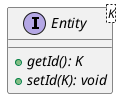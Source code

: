 @startuml

    interface Entity<K> {
        {abstract} +getId(): K
        {abstract} +setId(K): void
    }

@enduml
